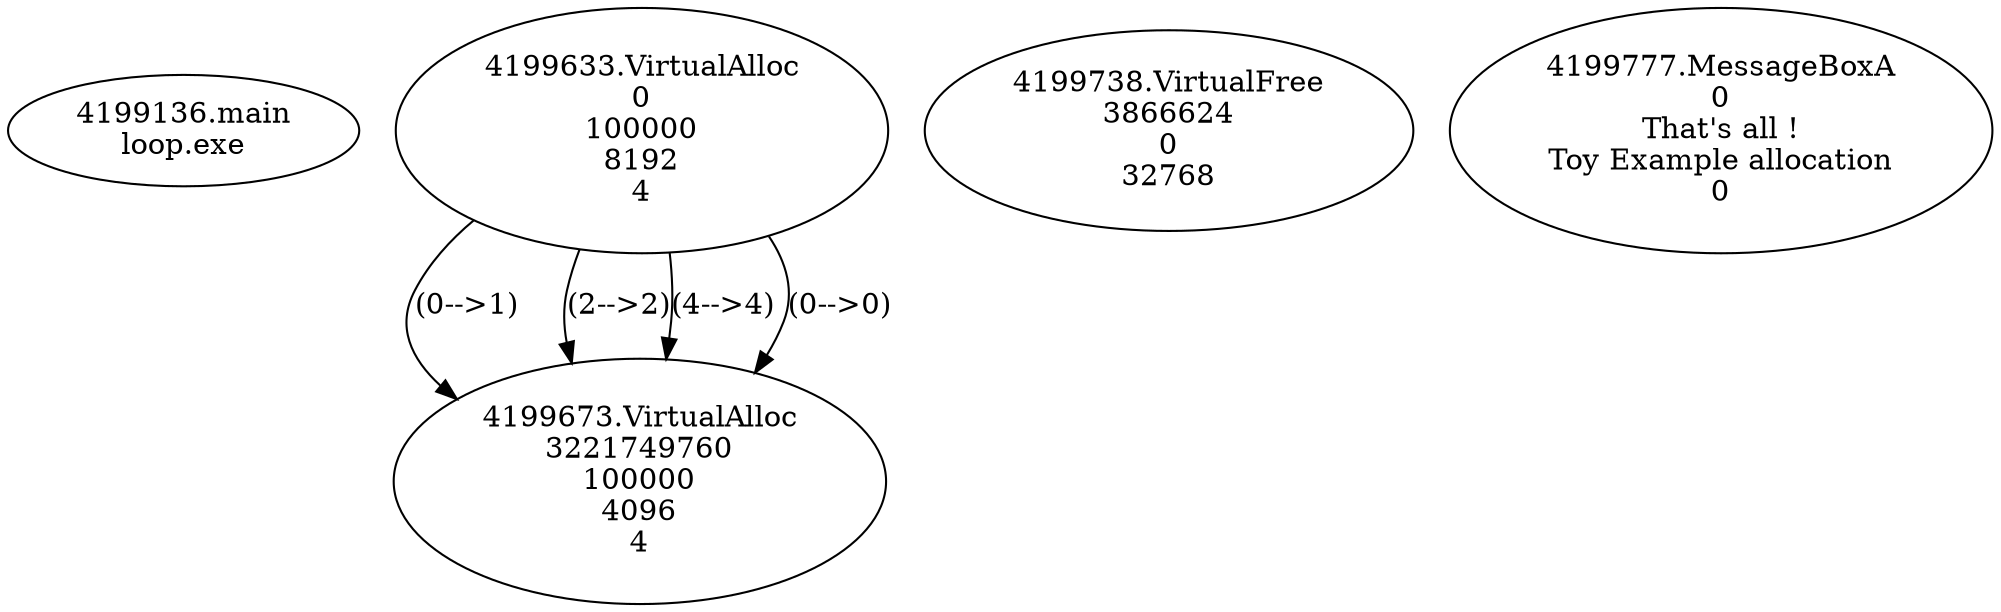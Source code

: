 // Global SCDG with merge call
digraph {
	0 [label="4199136.main
loop.exe"]
	1 [label="4199633.VirtualAlloc
0
100000
8192
4"]
	2 [label="4199673.VirtualAlloc
3221749760
100000
4096
4"]
	1 -> 2 [label="(0-->1)"]
	1 -> 2 [label="(2-->2)"]
	1 -> 2 [label="(4-->4)"]
	1 -> 2 [label="(0-->0)"]
	3 [label="4199738.VirtualFree
3866624
0
32768"]
	4 [label="4199777.MessageBoxA
0
That's all !
Toy Example allocation
0"]
}
